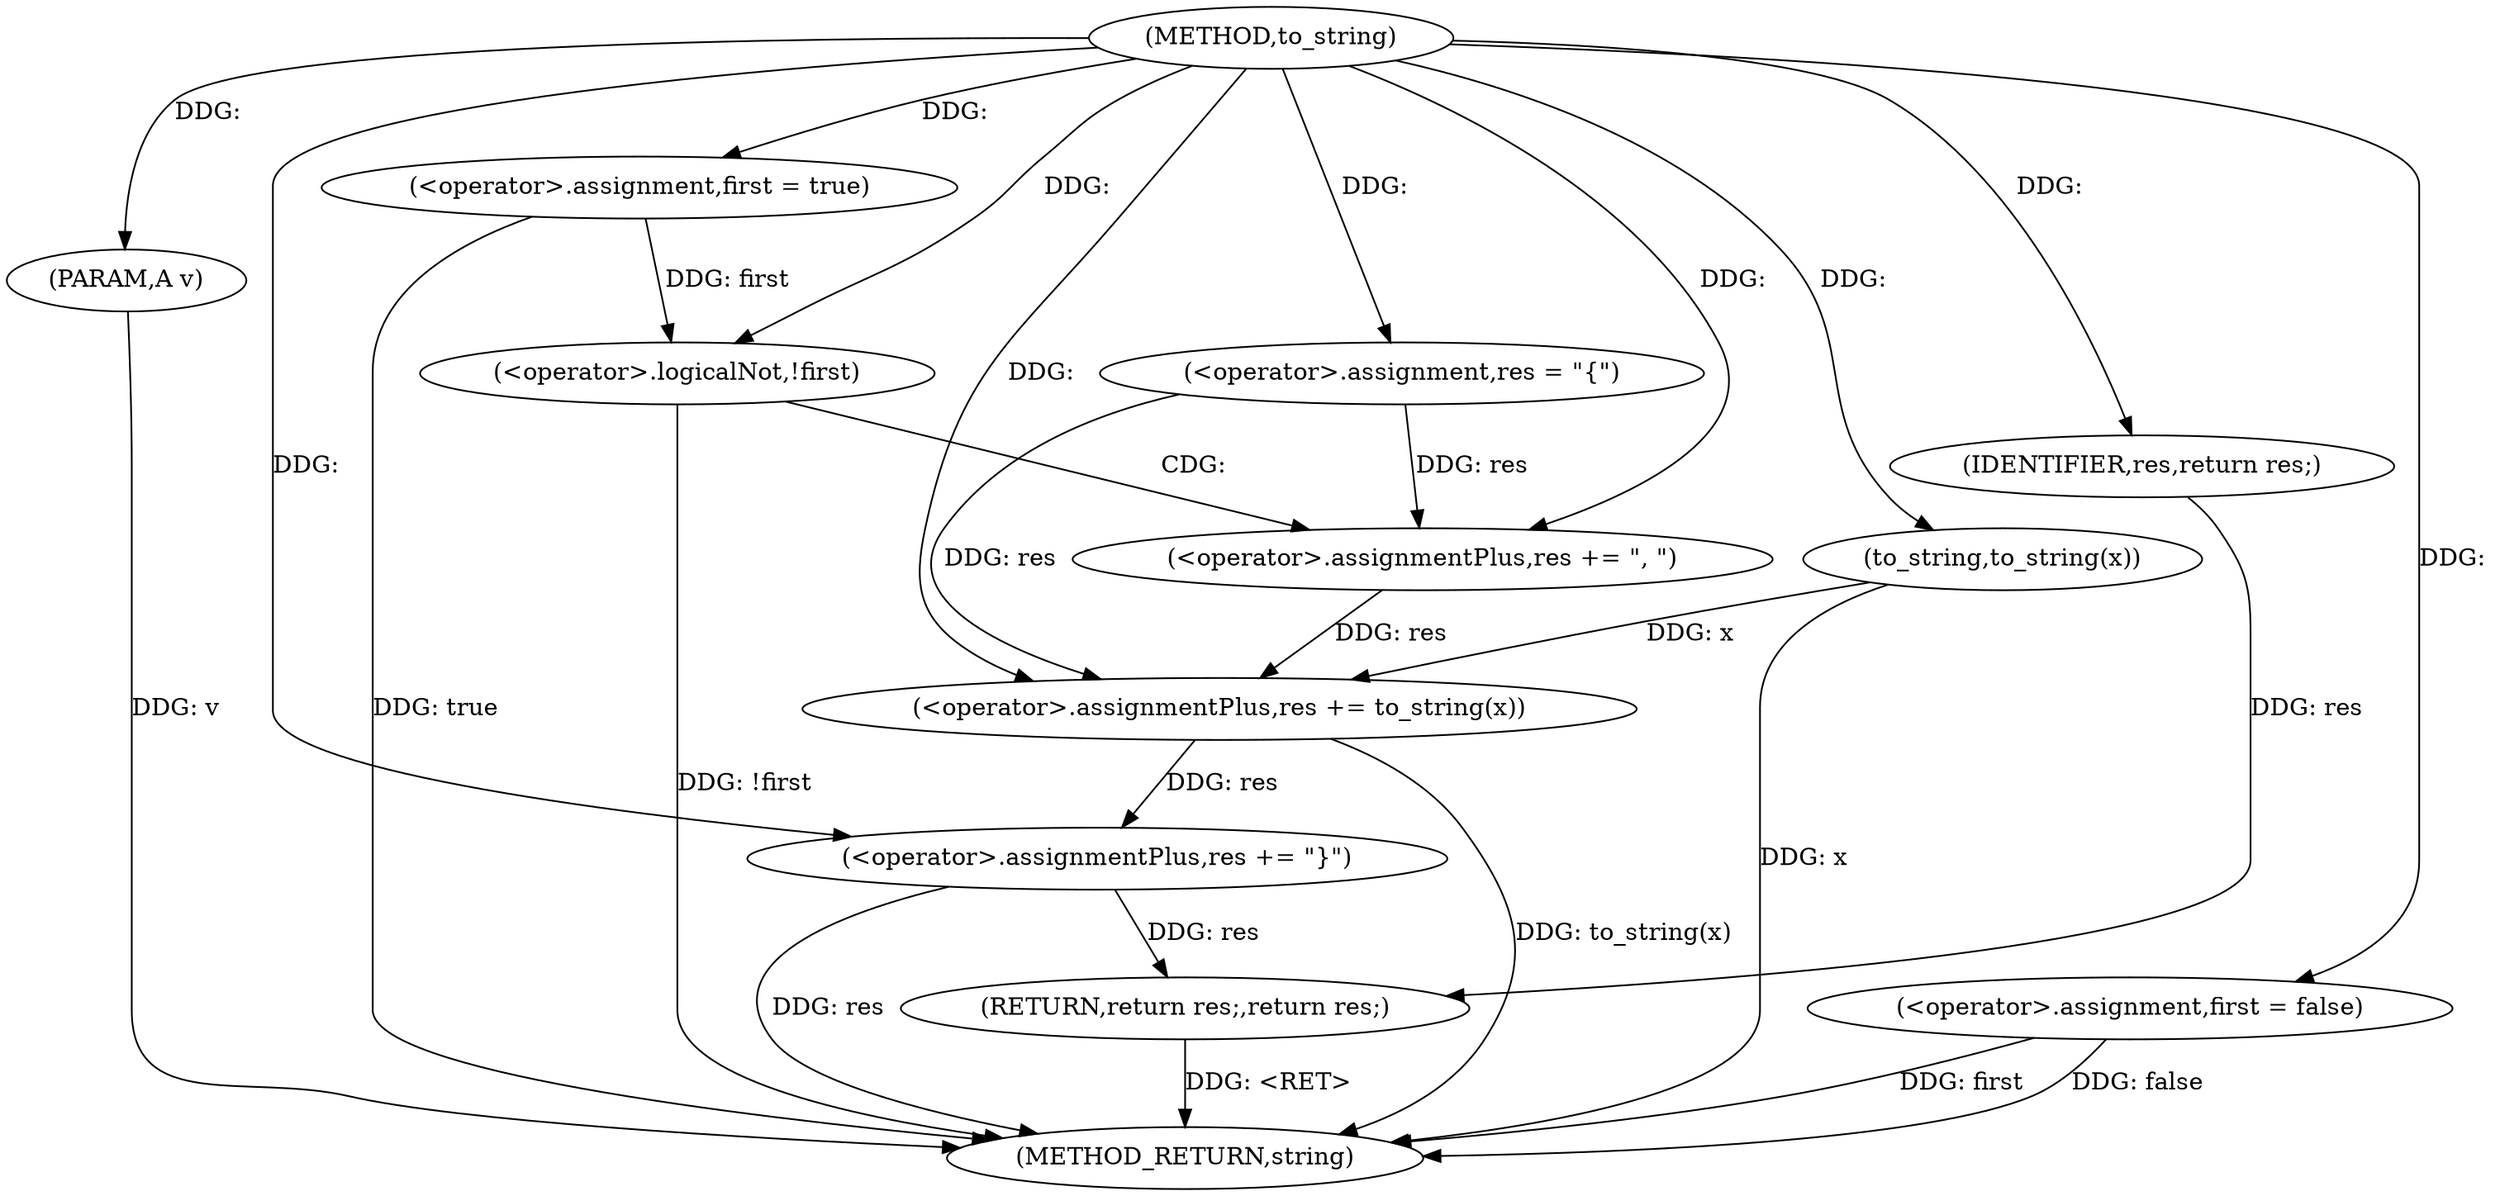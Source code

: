 digraph "to_string" {  
"1000234" [label = "(METHOD,to_string)" ]
"1000266" [label = "(METHOD_RETURN,string)" ]
"1000235" [label = "(PARAM,A v)" ]
"1000238" [label = "(<operator>.assignment,first = true)" ]
"1000242" [label = "(<operator>.assignment,res = \"{\")" ]
"1000261" [label = "(<operator>.assignmentPlus,res += \"}\")" ]
"1000264" [label = "(RETURN,return res;,return res;)" ]
"1000254" [label = "(<operator>.assignment,first = false)" ]
"1000257" [label = "(<operator>.assignmentPlus,res += to_string(x))" ]
"1000265" [label = "(IDENTIFIER,res,return res;)" ]
"1000248" [label = "(<operator>.logicalNot,!first)" ]
"1000251" [label = "(<operator>.assignmentPlus,res += \", \")" ]
"1000259" [label = "(to_string,to_string(x))" ]
  "1000264" -> "1000266"  [ label = "DDG: <RET>"] 
  "1000235" -> "1000266"  [ label = "DDG: v"] 
  "1000248" -> "1000266"  [ label = "DDG: !first"] 
  "1000254" -> "1000266"  [ label = "DDG: first"] 
  "1000257" -> "1000266"  [ label = "DDG: to_string(x)"] 
  "1000261" -> "1000266"  [ label = "DDG: res"] 
  "1000238" -> "1000266"  [ label = "DDG: true"] 
  "1000254" -> "1000266"  [ label = "DDG: false"] 
  "1000259" -> "1000266"  [ label = "DDG: x"] 
  "1000234" -> "1000235"  [ label = "DDG: "] 
  "1000234" -> "1000238"  [ label = "DDG: "] 
  "1000234" -> "1000242"  [ label = "DDG: "] 
  "1000234" -> "1000261"  [ label = "DDG: "] 
  "1000265" -> "1000264"  [ label = "DDG: res"] 
  "1000261" -> "1000264"  [ label = "DDG: res"] 
  "1000234" -> "1000254"  [ label = "DDG: "] 
  "1000259" -> "1000257"  [ label = "DDG: x"] 
  "1000257" -> "1000261"  [ label = "DDG: res"] 
  "1000234" -> "1000265"  [ label = "DDG: "] 
  "1000242" -> "1000257"  [ label = "DDG: res"] 
  "1000251" -> "1000257"  [ label = "DDG: res"] 
  "1000234" -> "1000257"  [ label = "DDG: "] 
  "1000238" -> "1000248"  [ label = "DDG: first"] 
  "1000234" -> "1000248"  [ label = "DDG: "] 
  "1000234" -> "1000251"  [ label = "DDG: "] 
  "1000234" -> "1000259"  [ label = "DDG: "] 
  "1000242" -> "1000251"  [ label = "DDG: res"] 
  "1000248" -> "1000251"  [ label = "CDG: "] 
}
